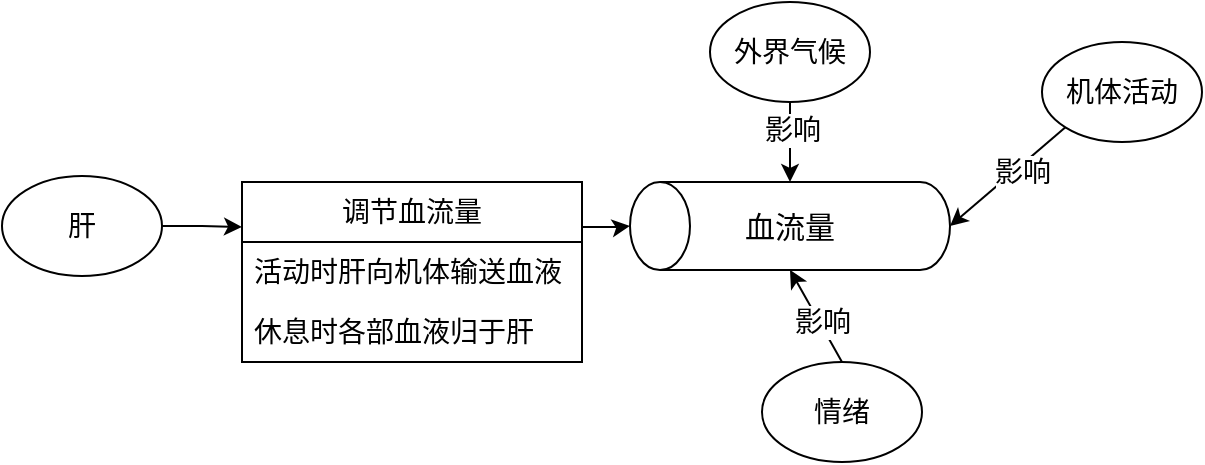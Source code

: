 <mxfile version="22.1.17" type="github">
  <diagram name="第 1 页" id="fQ9tRousY5DSWFT8Y5-h">
    <mxGraphModel dx="1050" dy="557" grid="1" gridSize="10" guides="1" tooltips="1" connect="1" arrows="1" fold="1" page="1" pageScale="1" pageWidth="827" pageHeight="1169" math="0" shadow="0">
      <root>
        <mxCell id="0" />
        <mxCell id="1" parent="0" />
        <mxCell id="rwyLPuIKU-v4uoEsg2RG-1" value="" style="shape=cylinder3;whiteSpace=wrap;html=1;boundedLbl=1;backgroundOutline=1;size=15;rotation=-90;" vertex="1" parent="1">
          <mxGeometry x="462" y="112" width="44" height="160" as="geometry" />
        </mxCell>
        <mxCell id="rwyLPuIKU-v4uoEsg2RG-2" value="血流量" style="text;html=1;strokeColor=none;fillColor=none;align=center;verticalAlign=middle;whiteSpace=wrap;rounded=0;fontSize=15;" vertex="1" parent="1">
          <mxGeometry x="454" y="177" width="60" height="30" as="geometry" />
        </mxCell>
        <mxCell id="rwyLPuIKU-v4uoEsg2RG-4" value="机体活动" style="ellipse;whiteSpace=wrap;html=1;fontSize=14;" vertex="1" parent="1">
          <mxGeometry x="610" y="100" width="80" height="50" as="geometry" />
        </mxCell>
        <mxCell id="rwyLPuIKU-v4uoEsg2RG-6" value="外界气候" style="ellipse;whiteSpace=wrap;html=1;fontSize=14;" vertex="1" parent="1">
          <mxGeometry x="444" y="80" width="80" height="50" as="geometry" />
        </mxCell>
        <mxCell id="rwyLPuIKU-v4uoEsg2RG-7" value="情绪" style="ellipse;whiteSpace=wrap;html=1;fontSize=14;" vertex="1" parent="1">
          <mxGeometry x="470" y="260" width="80" height="50" as="geometry" />
        </mxCell>
        <mxCell id="rwyLPuIKU-v4uoEsg2RG-10" value="" style="endArrow=classic;html=1;rounded=0;entryX=0.5;entryY=1;entryDx=0;entryDy=0;entryPerimeter=0;exitX=0;exitY=1;exitDx=0;exitDy=0;" edge="1" parent="1" source="rwyLPuIKU-v4uoEsg2RG-4" target="rwyLPuIKU-v4uoEsg2RG-1">
          <mxGeometry width="50" height="50" relative="1" as="geometry">
            <mxPoint x="640" y="310" as="sourcePoint" />
            <mxPoint x="690" y="260" as="targetPoint" />
          </mxGeometry>
        </mxCell>
        <mxCell id="rwyLPuIKU-v4uoEsg2RG-14" value="&lt;font style=&quot;font-size: 14px;&quot;&gt;影响&lt;/font&gt;" style="edgeLabel;html=1;align=center;verticalAlign=middle;resizable=0;points=[];" vertex="1" connectable="0" parent="rwyLPuIKU-v4uoEsg2RG-10">
          <mxGeometry x="-0.179" y="3" relative="1" as="geometry">
            <mxPoint as="offset" />
          </mxGeometry>
        </mxCell>
        <mxCell id="rwyLPuIKU-v4uoEsg2RG-11" value="" style="endArrow=classic;html=1;rounded=0;exitX=0.5;exitY=1;exitDx=0;exitDy=0;entryX=1;entryY=0.5;entryDx=0;entryDy=0;entryPerimeter=0;" edge="1" parent="1" source="rwyLPuIKU-v4uoEsg2RG-6" target="rwyLPuIKU-v4uoEsg2RG-1">
          <mxGeometry width="50" height="50" relative="1" as="geometry">
            <mxPoint x="360" y="330" as="sourcePoint" />
            <mxPoint x="250" y="440" as="targetPoint" />
          </mxGeometry>
        </mxCell>
        <mxCell id="rwyLPuIKU-v4uoEsg2RG-13" value="影响" style="edgeLabel;html=1;align=center;verticalAlign=middle;resizable=0;points=[];fontSize=14;" vertex="1" connectable="0" parent="rwyLPuIKU-v4uoEsg2RG-11">
          <mxGeometry x="-0.3" y="1" relative="1" as="geometry">
            <mxPoint as="offset" />
          </mxGeometry>
        </mxCell>
        <mxCell id="rwyLPuIKU-v4uoEsg2RG-12" value="" style="endArrow=classic;html=1;rounded=0;entryX=0;entryY=0.5;entryDx=0;entryDy=0;entryPerimeter=0;exitX=0.5;exitY=0;exitDx=0;exitDy=0;" edge="1" parent="1" source="rwyLPuIKU-v4uoEsg2RG-7" target="rwyLPuIKU-v4uoEsg2RG-1">
          <mxGeometry width="50" height="50" relative="1" as="geometry">
            <mxPoint x="310" y="490" as="sourcePoint" />
            <mxPoint x="360" y="440" as="targetPoint" />
          </mxGeometry>
        </mxCell>
        <mxCell id="rwyLPuIKU-v4uoEsg2RG-15" value="影响" style="edgeLabel;html=1;align=center;verticalAlign=middle;resizable=0;points=[];fontSize=14;" vertex="1" connectable="0" parent="rwyLPuIKU-v4uoEsg2RG-12">
          <mxGeometry x="-0.106" relative="1" as="geometry">
            <mxPoint x="1" as="offset" />
          </mxGeometry>
        </mxCell>
        <mxCell id="rwyLPuIKU-v4uoEsg2RG-17" style="edgeStyle=orthogonalEdgeStyle;rounded=0;orthogonalLoop=1;jettySize=auto;html=1;exitX=1;exitY=0.25;exitDx=0;exitDy=0;" edge="1" parent="1" source="rwyLPuIKU-v4uoEsg2RG-20" target="rwyLPuIKU-v4uoEsg2RG-1">
          <mxGeometry relative="1" as="geometry" />
        </mxCell>
        <mxCell id="rwyLPuIKU-v4uoEsg2RG-16" value="肝" style="ellipse;whiteSpace=wrap;html=1;fontSize=14;" vertex="1" parent="1">
          <mxGeometry x="90" y="167" width="80" height="50" as="geometry" />
        </mxCell>
        <mxCell id="rwyLPuIKU-v4uoEsg2RG-25" value="" style="edgeStyle=orthogonalEdgeStyle;rounded=0;orthogonalLoop=1;jettySize=auto;html=1;exitX=1;exitY=0.5;exitDx=0;exitDy=0;entryX=0;entryY=0.25;entryDx=0;entryDy=0;" edge="1" parent="1" source="rwyLPuIKU-v4uoEsg2RG-16" target="rwyLPuIKU-v4uoEsg2RG-20">
          <mxGeometry relative="1" as="geometry">
            <mxPoint x="230" y="192" as="sourcePoint" />
            <mxPoint x="404" y="192" as="targetPoint" />
          </mxGeometry>
        </mxCell>
        <mxCell id="rwyLPuIKU-v4uoEsg2RG-20" value="调节血流量" style="swimlane;fontStyle=0;childLayout=stackLayout;horizontal=1;startSize=30;horizontalStack=0;resizeParent=1;resizeParentMax=0;resizeLast=0;collapsible=1;marginBottom=0;whiteSpace=wrap;html=1;fontSize=14;" vertex="1" parent="1">
          <mxGeometry x="210" y="170" width="170" height="90" as="geometry">
            <mxRectangle x="220" y="147" width="100" height="30" as="alternateBounds" />
          </mxGeometry>
        </mxCell>
        <mxCell id="rwyLPuIKU-v4uoEsg2RG-21" value="活动时肝向机体输送血液" style="text;strokeColor=none;fillColor=none;align=left;verticalAlign=middle;spacingLeft=4;spacingRight=4;overflow=hidden;points=[[0,0.5],[1,0.5]];portConstraint=eastwest;rotatable=0;whiteSpace=wrap;html=1;fontSize=14;" vertex="1" parent="rwyLPuIKU-v4uoEsg2RG-20">
          <mxGeometry y="30" width="170" height="30" as="geometry" />
        </mxCell>
        <mxCell id="rwyLPuIKU-v4uoEsg2RG-22" value="休息时各部血液归于肝" style="text;strokeColor=none;fillColor=none;align=left;verticalAlign=middle;spacingLeft=4;spacingRight=4;overflow=hidden;points=[[0,0.5],[1,0.5]];portConstraint=eastwest;rotatable=0;whiteSpace=wrap;html=1;fontSize=14;" vertex="1" parent="rwyLPuIKU-v4uoEsg2RG-20">
          <mxGeometry y="60" width="170" height="30" as="geometry" />
        </mxCell>
      </root>
    </mxGraphModel>
  </diagram>
</mxfile>
